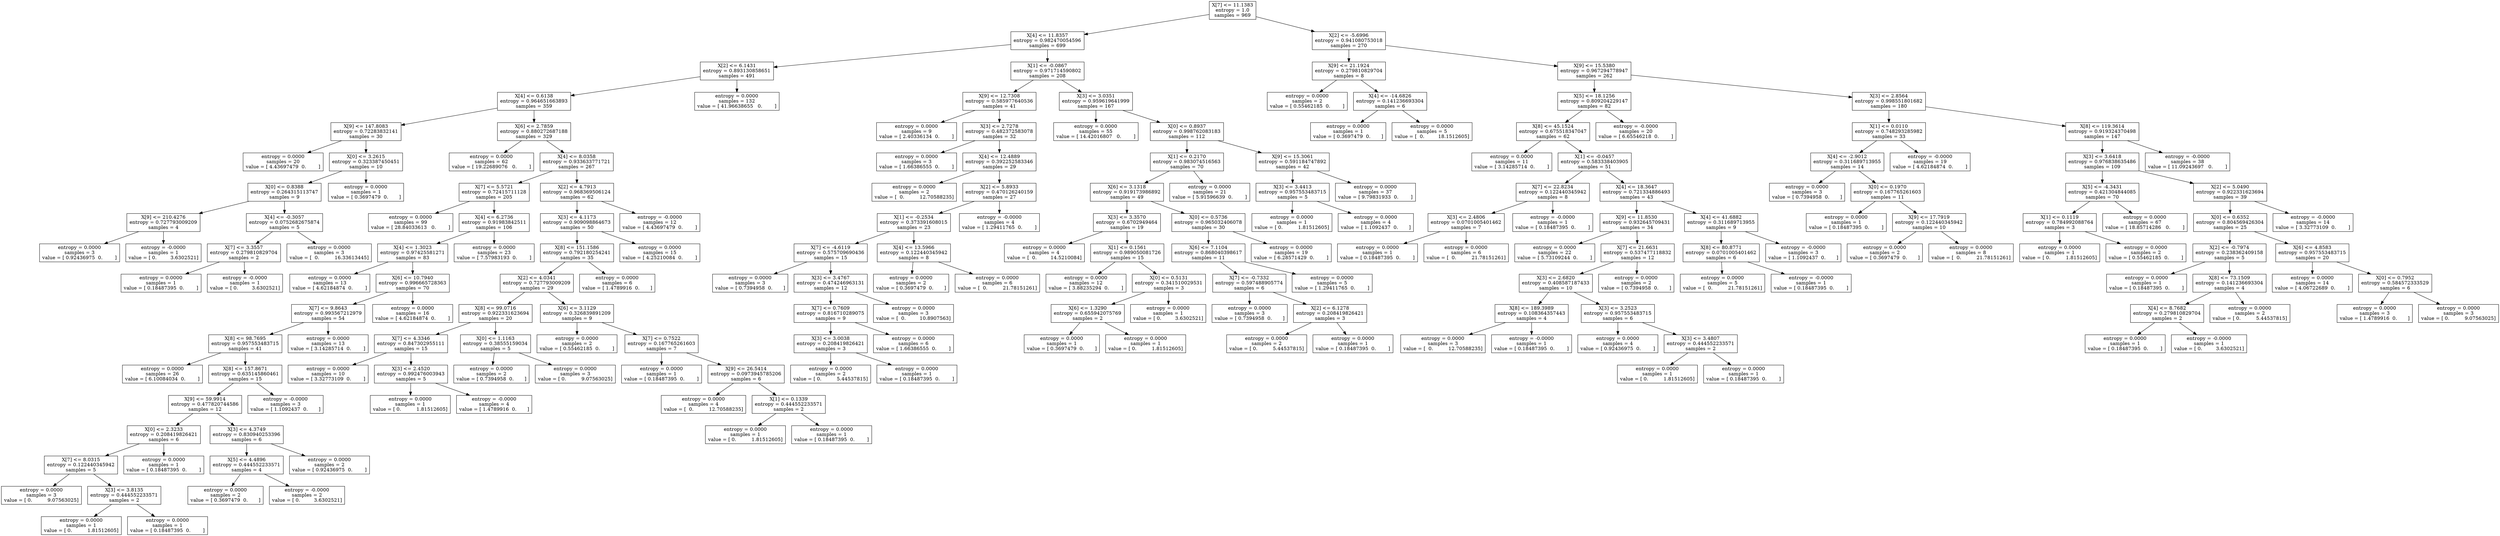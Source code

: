 digraph Tree {
0 [label="X[7] <= 11.1383\nentropy = 1.0\nsamples = 969", shape="box"] ;
1 [label="X[4] <= 11.8357\nentropy = 0.982470054596\nsamples = 699", shape="box"] ;
0 -> 1 ;
2 [label="X[2] <= 6.1431\nentropy = 0.893130858651\nsamples = 491", shape="box"] ;
1 -> 2 ;
3 [label="X[4] <= 0.6138\nentropy = 0.964651663893\nsamples = 359", shape="box"] ;
2 -> 3 ;
4 [label="X[9] <= 147.8083\nentropy = 0.72283832141\nsamples = 30", shape="box"] ;
3 -> 4 ;
5 [label="entropy = 0.0000\nsamples = 20\nvalue = [ 4.43697479  0.        ]", shape="box"] ;
4 -> 5 ;
6 [label="X[0] <= 3.2615\nentropy = 0.323387450451\nsamples = 10", shape="box"] ;
4 -> 6 ;
7 [label="X[0] <= 0.8388\nentropy = 0.264315113747\nsamples = 9", shape="box"] ;
6 -> 7 ;
8 [label="X[9] <= 210.4276\nentropy = 0.727793009209\nsamples = 4", shape="box"] ;
7 -> 8 ;
9 [label="entropy = 0.0000\nsamples = 3\nvalue = [ 0.92436975  0.        ]", shape="box"] ;
8 -> 9 ;
10 [label="entropy = -0.0000\nsamples = 1\nvalue = [ 0.         3.6302521]", shape="box"] ;
8 -> 10 ;
11 [label="X[4] <= -0.3057\nentropy = 0.0752682675874\nsamples = 5", shape="box"] ;
7 -> 11 ;
12 [label="X[7] <= 3.3557\nentropy = 0.279810829704\nsamples = 2", shape="box"] ;
11 -> 12 ;
13 [label="entropy = 0.0000\nsamples = 1\nvalue = [ 0.18487395  0.        ]", shape="box"] ;
12 -> 13 ;
14 [label="entropy = -0.0000\nsamples = 1\nvalue = [ 0.         3.6302521]", shape="box"] ;
12 -> 14 ;
15 [label="entropy = 0.0000\nsamples = 3\nvalue = [  0.          16.33613445]", shape="box"] ;
11 -> 15 ;
16 [label="entropy = 0.0000\nsamples = 1\nvalue = [ 0.3697479  0.       ]", shape="box"] ;
6 -> 16 ;
17 [label="X[6] <= 2.7859\nentropy = 0.880272687188\nsamples = 329", shape="box"] ;
3 -> 17 ;
18 [label="entropy = 0.0000\nsamples = 62\nvalue = [ 19.22689076   0.        ]", shape="box"] ;
17 -> 18 ;
19 [label="X[4] <= 8.0358\nentropy = 0.933633771721\nsamples = 267", shape="box"] ;
17 -> 19 ;
20 [label="X[7] <= 5.5721\nentropy = 0.72415711128\nsamples = 205", shape="box"] ;
19 -> 20 ;
21 [label="entropy = 0.0000\nsamples = 99\nvalue = [ 28.84033613   0.        ]", shape="box"] ;
20 -> 21 ;
22 [label="X[4] <= 6.2736\nentropy = 0.91983842511\nsamples = 106", shape="box"] ;
20 -> 22 ;
23 [label="X[4] <= 1.3023\nentropy = 0.97425581271\nsamples = 83", shape="box"] ;
22 -> 23 ;
24 [label="entropy = 0.0000\nsamples = 13\nvalue = [ 4.62184874  0.        ]", shape="box"] ;
23 -> 24 ;
25 [label="X[6] <= 10.7940\nentropy = 0.996665728363\nsamples = 70", shape="box"] ;
23 -> 25 ;
26 [label="X[7] <= 9.8643\nentropy = 0.993567212979\nsamples = 54", shape="box"] ;
25 -> 26 ;
27 [label="X[8] <= 98.7695\nentropy = 0.957553483715\nsamples = 41", shape="box"] ;
26 -> 27 ;
28 [label="entropy = 0.0000\nsamples = 26\nvalue = [ 6.10084034  0.        ]", shape="box"] ;
27 -> 28 ;
29 [label="X[8] <= 157.8671\nentropy = 0.635145860461\nsamples = 15", shape="box"] ;
27 -> 29 ;
30 [label="X[9] <= 59.9914\nentropy = 0.477820744586\nsamples = 12", shape="box"] ;
29 -> 30 ;
31 [label="X[0] <= 2.3233\nentropy = 0.208419826421\nsamples = 6", shape="box"] ;
30 -> 31 ;
32 [label="X[7] <= 8.0315\nentropy = 0.122440345942\nsamples = 5", shape="box"] ;
31 -> 32 ;
33 [label="entropy = 0.0000\nsamples = 3\nvalue = [ 0.          9.07563025]", shape="box"] ;
32 -> 33 ;
34 [label="X[3] <= 3.8135\nentropy = 0.444552233571\nsamples = 2", shape="box"] ;
32 -> 34 ;
35 [label="entropy = 0.0000\nsamples = 1\nvalue = [ 0.          1.81512605]", shape="box"] ;
34 -> 35 ;
36 [label="entropy = 0.0000\nsamples = 1\nvalue = [ 0.18487395  0.        ]", shape="box"] ;
34 -> 36 ;
37 [label="entropy = 0.0000\nsamples = 1\nvalue = [ 0.18487395  0.        ]", shape="box"] ;
31 -> 37 ;
38 [label="X[3] <= 4.3749\nentropy = 0.830940253396\nsamples = 6", shape="box"] ;
30 -> 38 ;
39 [label="X[5] <= 4.4896\nentropy = 0.444552233571\nsamples = 4", shape="box"] ;
38 -> 39 ;
40 [label="entropy = 0.0000\nsamples = 2\nvalue = [ 0.3697479  0.       ]", shape="box"] ;
39 -> 40 ;
41 [label="entropy = -0.0000\nsamples = 2\nvalue = [ 0.         3.6302521]", shape="box"] ;
39 -> 41 ;
42 [label="entropy = 0.0000\nsamples = 2\nvalue = [ 0.92436975  0.        ]", shape="box"] ;
38 -> 42 ;
43 [label="entropy = -0.0000\nsamples = 3\nvalue = [ 1.1092437  0.       ]", shape="box"] ;
29 -> 43 ;
44 [label="entropy = 0.0000\nsamples = 13\nvalue = [ 3.14285714  0.        ]", shape="box"] ;
26 -> 44 ;
45 [label="entropy = 0.0000\nsamples = 16\nvalue = [ 4.62184874  0.        ]", shape="box"] ;
25 -> 45 ;
46 [label="entropy = 0.0000\nsamples = 23\nvalue = [ 7.57983193  0.        ]", shape="box"] ;
22 -> 46 ;
47 [label="X[2] <= 4.7913\nentropy = 0.968369506124\nsamples = 62", shape="box"] ;
19 -> 47 ;
48 [label="X[3] <= 4.1173\nentropy = 0.909098864673\nsamples = 50", shape="box"] ;
47 -> 48 ;
49 [label="X[8] <= 151.1586\nentropy = 0.792180254241\nsamples = 35", shape="box"] ;
48 -> 49 ;
50 [label="X[2] <= 4.0341\nentropy = 0.727793009209\nsamples = 29", shape="box"] ;
49 -> 50 ;
51 [label="X[8] <= 99.0716\nentropy = 0.922331623694\nsamples = 20", shape="box"] ;
50 -> 51 ;
52 [label="X[7] <= 4.3346\nentropy = 0.847302955111\nsamples = 15", shape="box"] ;
51 -> 52 ;
53 [label="entropy = 0.0000\nsamples = 10\nvalue = [ 3.32773109  0.        ]", shape="box"] ;
52 -> 53 ;
54 [label="X[3] <= 2.4520\nentropy = 0.992476003943\nsamples = 5", shape="box"] ;
52 -> 54 ;
55 [label="entropy = 0.0000\nsamples = 1\nvalue = [ 0.          1.81512605]", shape="box"] ;
54 -> 55 ;
56 [label="entropy = -0.0000\nsamples = 4\nvalue = [ 1.4789916  0.       ]", shape="box"] ;
54 -> 56 ;
57 [label="X[0] <= 1.1163\nentropy = 0.38555159034\nsamples = 5", shape="box"] ;
51 -> 57 ;
58 [label="entropy = 0.0000\nsamples = 2\nvalue = [ 0.7394958  0.       ]", shape="box"] ;
57 -> 58 ;
59 [label="entropy = 0.0000\nsamples = 3\nvalue = [ 0.          9.07563025]", shape="box"] ;
57 -> 59 ;
60 [label="X[6] <= 3.1129\nentropy = 0.326839891209\nsamples = 9", shape="box"] ;
50 -> 60 ;
61 [label="entropy = 0.0000\nsamples = 2\nvalue = [ 0.55462185  0.        ]", shape="box"] ;
60 -> 61 ;
62 [label="X[7] <= 0.7522\nentropy = 0.167765261603\nsamples = 7", shape="box"] ;
60 -> 62 ;
63 [label="entropy = 0.0000\nsamples = 1\nvalue = [ 0.18487395  0.        ]", shape="box"] ;
62 -> 63 ;
64 [label="X[9] <= 26.5414\nentropy = 0.0973945785206\nsamples = 6", shape="box"] ;
62 -> 64 ;
65 [label="entropy = 0.0000\nsamples = 4\nvalue = [  0.          12.70588235]", shape="box"] ;
64 -> 65 ;
66 [label="X[1] <= 0.1339\nentropy = 0.444552233571\nsamples = 2", shape="box"] ;
64 -> 66 ;
67 [label="entropy = 0.0000\nsamples = 1\nvalue = [ 0.          1.81512605]", shape="box"] ;
66 -> 67 ;
68 [label="entropy = 0.0000\nsamples = 1\nvalue = [ 0.18487395  0.        ]", shape="box"] ;
66 -> 68 ;
69 [label="entropy = 0.0000\nsamples = 6\nvalue = [ 1.4789916  0.       ]", shape="box"] ;
49 -> 69 ;
70 [label="entropy = 0.0000\nsamples = 15\nvalue = [ 4.25210084  0.        ]", shape="box"] ;
48 -> 70 ;
71 [label="entropy = -0.0000\nsamples = 12\nvalue = [ 4.43697479  0.        ]", shape="box"] ;
47 -> 71 ;
72 [label="entropy = 0.0000\nsamples = 132\nvalue = [ 41.96638655   0.        ]", shape="box"] ;
2 -> 72 ;
73 [label="X[1] <= -0.0867\nentropy = 0.971714590802\nsamples = 208", shape="box"] ;
1 -> 73 ;
74 [label="X[9] <= 12.7308\nentropy = 0.585977640536\nsamples = 41", shape="box"] ;
73 -> 74 ;
75 [label="entropy = 0.0000\nsamples = 9\nvalue = [ 2.40336134  0.        ]", shape="box"] ;
74 -> 75 ;
76 [label="X[3] <= 2.7278\nentropy = 0.482372583078\nsamples = 32", shape="box"] ;
74 -> 76 ;
77 [label="entropy = 0.0000\nsamples = 3\nvalue = [ 1.66386555  0.        ]", shape="box"] ;
76 -> 77 ;
78 [label="X[4] <= 12.4889\nentropy = 0.392252583346\nsamples = 29", shape="box"] ;
76 -> 78 ;
79 [label="entropy = 0.0000\nsamples = 2\nvalue = [  0.          12.70588235]", shape="box"] ;
78 -> 79 ;
80 [label="X[2] <= 5.8933\nentropy = 0.470126240159\nsamples = 27", shape="box"] ;
78 -> 80 ;
81 [label="X[1] <= -0.2534\nentropy = 0.373391608015\nsamples = 23", shape="box"] ;
80 -> 81 ;
82 [label="X[7] <= -4.6119\nentropy = 0.575709690436\nsamples = 15", shape="box"] ;
81 -> 82 ;
83 [label="entropy = 0.0000\nsamples = 3\nvalue = [ 0.7394958  0.       ]", shape="box"] ;
82 -> 83 ;
84 [label="X[3] <= 3.4767\nentropy = 0.474246963131\nsamples = 12", shape="box"] ;
82 -> 84 ;
85 [label="X[7] <= 0.7609\nentropy = 0.816710289075\nsamples = 9", shape="box"] ;
84 -> 85 ;
86 [label="X[3] <= 3.0038\nentropy = 0.208419826421\nsamples = 3", shape="box"] ;
85 -> 86 ;
87 [label="entropy = 0.0000\nsamples = 2\nvalue = [ 0.          5.44537815]", shape="box"] ;
86 -> 87 ;
88 [label="entropy = 0.0000\nsamples = 1\nvalue = [ 0.18487395  0.        ]", shape="box"] ;
86 -> 88 ;
89 [label="entropy = 0.0000\nsamples = 6\nvalue = [ 1.66386555  0.        ]", shape="box"] ;
85 -> 89 ;
90 [label="entropy = 0.0000\nsamples = 3\nvalue = [  0.         10.8907563]", shape="box"] ;
84 -> 90 ;
91 [label="X[4] <= 13.5966\nentropy = 0.122440345942\nsamples = 8", shape="box"] ;
81 -> 91 ;
92 [label="entropy = 0.0000\nsamples = 2\nvalue = [ 0.3697479  0.       ]", shape="box"] ;
91 -> 92 ;
93 [label="entropy = 0.0000\nsamples = 6\nvalue = [  0.          21.78151261]", shape="box"] ;
91 -> 93 ;
94 [label="entropy = -0.0000\nsamples = 4\nvalue = [ 1.29411765  0.        ]", shape="box"] ;
80 -> 94 ;
95 [label="X[3] <= 3.0351\nentropy = 0.959619641999\nsamples = 167", shape="box"] ;
73 -> 95 ;
96 [label="entropy = 0.0000\nsamples = 55\nvalue = [ 14.42016807   0.        ]", shape="box"] ;
95 -> 96 ;
97 [label="X[0] <= 0.8937\nentropy = 0.998762083183\nsamples = 112", shape="box"] ;
95 -> 97 ;
98 [label="X[1] <= 0.2170\nentropy = 0.983074516563\nsamples = 70", shape="box"] ;
97 -> 98 ;
99 [label="X[6] <= 3.1318\nentropy = 0.919173986892\nsamples = 49", shape="box"] ;
98 -> 99 ;
100 [label="X[3] <= 3.3570\nentropy = 0.6702949464\nsamples = 19", shape="box"] ;
99 -> 100 ;
101 [label="entropy = 0.0000\nsamples = 4\nvalue = [  0.         14.5210084]", shape="box"] ;
100 -> 101 ;
102 [label="X[1] <= 0.1561\nentropy = 0.989050081726\nsamples = 15", shape="box"] ;
100 -> 102 ;
103 [label="entropy = 0.0000\nsamples = 12\nvalue = [ 3.88235294  0.        ]", shape="box"] ;
102 -> 103 ;
104 [label="X[0] <= 0.5131\nentropy = 0.341510029531\nsamples = 3", shape="box"] ;
102 -> 104 ;
105 [label="X[6] <= 1.3290\nentropy = 0.655942075769\nsamples = 2", shape="box"] ;
104 -> 105 ;
106 [label="entropy = 0.0000\nsamples = 1\nvalue = [ 0.3697479  0.       ]", shape="box"] ;
105 -> 106 ;
107 [label="entropy = 0.0000\nsamples = 1\nvalue = [ 0.          1.81512605]", shape="box"] ;
105 -> 107 ;
108 [label="entropy = 0.0000\nsamples = 1\nvalue = [ 0.         3.6302521]", shape="box"] ;
104 -> 108 ;
109 [label="X[0] <= 0.5736\nentropy = 0.965032406078\nsamples = 30", shape="box"] ;
99 -> 109 ;
110 [label="X[6] <= 7.1104\nentropy = 0.868040398617\nsamples = 11", shape="box"] ;
109 -> 110 ;
111 [label="X[7] <= -0.7332\nentropy = 0.597488905774\nsamples = 6", shape="box"] ;
110 -> 111 ;
112 [label="entropy = 0.0000\nsamples = 3\nvalue = [ 0.7394958  0.       ]", shape="box"] ;
111 -> 112 ;
113 [label="X[2] <= 6.1278\nentropy = 0.208419826421\nsamples = 3", shape="box"] ;
111 -> 113 ;
114 [label="entropy = 0.0000\nsamples = 2\nvalue = [ 0.          5.44537815]", shape="box"] ;
113 -> 114 ;
115 [label="entropy = 0.0000\nsamples = 1\nvalue = [ 0.18487395  0.        ]", shape="box"] ;
113 -> 115 ;
116 [label="entropy = 0.0000\nsamples = 5\nvalue = [ 1.29411765  0.        ]", shape="box"] ;
110 -> 116 ;
117 [label="entropy = 0.0000\nsamples = 19\nvalue = [ 6.28571429  0.        ]", shape="box"] ;
109 -> 117 ;
118 [label="entropy = 0.0000\nsamples = 21\nvalue = [ 5.91596639  0.        ]", shape="box"] ;
98 -> 118 ;
119 [label="X[9] <= 15.3061\nentropy = 0.591184747892\nsamples = 42", shape="box"] ;
97 -> 119 ;
120 [label="X[3] <= 3.4413\nentropy = 0.957553483715\nsamples = 5", shape="box"] ;
119 -> 120 ;
121 [label="entropy = 0.0000\nsamples = 1\nvalue = [ 0.          1.81512605]", shape="box"] ;
120 -> 121 ;
122 [label="entropy = 0.0000\nsamples = 4\nvalue = [ 1.1092437  0.       ]", shape="box"] ;
120 -> 122 ;
123 [label="entropy = 0.0000\nsamples = 37\nvalue = [ 9.79831933  0.        ]", shape="box"] ;
119 -> 123 ;
124 [label="X[2] <= -5.6996\nentropy = 0.941080753018\nsamples = 270", shape="box"] ;
0 -> 124 ;
125 [label="X[9] <= 21.1924\nentropy = 0.279810829704\nsamples = 8", shape="box"] ;
124 -> 125 ;
126 [label="entropy = 0.0000\nsamples = 2\nvalue = [ 0.55462185  0.        ]", shape="box"] ;
125 -> 126 ;
127 [label="X[4] <= -14.6826\nentropy = 0.141236693304\nsamples = 6", shape="box"] ;
125 -> 127 ;
128 [label="entropy = 0.0000\nsamples = 1\nvalue = [ 0.3697479  0.       ]", shape="box"] ;
127 -> 128 ;
129 [label="entropy = 0.0000\nsamples = 5\nvalue = [  0.         18.1512605]", shape="box"] ;
127 -> 129 ;
130 [label="X[9] <= 15.5380\nentropy = 0.967294778947\nsamples = 262", shape="box"] ;
124 -> 130 ;
131 [label="X[5] <= 18.1256\nentropy = 0.809204229147\nsamples = 82", shape="box"] ;
130 -> 131 ;
132 [label="X[8] <= 45.1524\nentropy = 0.675518347047\nsamples = 62", shape="box"] ;
131 -> 132 ;
133 [label="entropy = 0.0000\nsamples = 11\nvalue = [ 3.14285714  0.        ]", shape="box"] ;
132 -> 133 ;
134 [label="X[1] <= -0.0457\nentropy = 0.583338403905\nsamples = 51", shape="box"] ;
132 -> 134 ;
135 [label="X[7] <= 22.8234\nentropy = 0.122440345942\nsamples = 8", shape="box"] ;
134 -> 135 ;
136 [label="X[3] <= 2.4806\nentropy = 0.0701005401462\nsamples = 7", shape="box"] ;
135 -> 136 ;
137 [label="entropy = 0.0000\nsamples = 1\nvalue = [ 0.18487395  0.        ]", shape="box"] ;
136 -> 137 ;
138 [label="entropy = 0.0000\nsamples = 6\nvalue = [  0.          21.78151261]", shape="box"] ;
136 -> 138 ;
139 [label="entropy = -0.0000\nsamples = 1\nvalue = [ 0.18487395  0.        ]", shape="box"] ;
135 -> 139 ;
140 [label="X[4] <= 18.3647\nentropy = 0.721334886493\nsamples = 43", shape="box"] ;
134 -> 140 ;
141 [label="X[9] <= 11.8530\nentropy = 0.932645709431\nsamples = 34", shape="box"] ;
140 -> 141 ;
142 [label="entropy = 0.0000\nsamples = 22\nvalue = [ 5.73109244  0.        ]", shape="box"] ;
141 -> 142 ;
143 [label="X[7] <= 21.6631\nentropy = 0.537477118832\nsamples = 12", shape="box"] ;
141 -> 143 ;
144 [label="X[3] <= 2.6820\nentropy = 0.408587187433\nsamples = 10", shape="box"] ;
143 -> 144 ;
145 [label="X[8] <= 189.3989\nentropy = 0.108364357443\nsamples = 4", shape="box"] ;
144 -> 145 ;
146 [label="entropy = 0.0000\nsamples = 3\nvalue = [  0.          12.70588235]", shape="box"] ;
145 -> 146 ;
147 [label="entropy = -0.0000\nsamples = 1\nvalue = [ 0.18487395  0.        ]", shape="box"] ;
145 -> 147 ;
148 [label="X[3] <= 3.2523\nentropy = 0.957553483715\nsamples = 6", shape="box"] ;
144 -> 148 ;
149 [label="entropy = 0.0000\nsamples = 4\nvalue = [ 0.92436975  0.        ]", shape="box"] ;
148 -> 149 ;
150 [label="X[3] <= 3.4807\nentropy = 0.444552233571\nsamples = 2", shape="box"] ;
148 -> 150 ;
151 [label="entropy = 0.0000\nsamples = 1\nvalue = [ 0.          1.81512605]", shape="box"] ;
150 -> 151 ;
152 [label="entropy = 0.0000\nsamples = 1\nvalue = [ 0.18487395  0.        ]", shape="box"] ;
150 -> 152 ;
153 [label="entropy = 0.0000\nsamples = 2\nvalue = [ 0.7394958  0.       ]", shape="box"] ;
143 -> 153 ;
154 [label="X[4] <= 41.6882\nentropy = 0.311689713955\nsamples = 9", shape="box"] ;
140 -> 154 ;
155 [label="X[8] <= 80.8771\nentropy = 0.0701005401462\nsamples = 6", shape="box"] ;
154 -> 155 ;
156 [label="entropy = 0.0000\nsamples = 5\nvalue = [  0.          21.78151261]", shape="box"] ;
155 -> 156 ;
157 [label="entropy = -0.0000\nsamples = 1\nvalue = [ 0.18487395  0.        ]", shape="box"] ;
155 -> 157 ;
158 [label="entropy = -0.0000\nsamples = 3\nvalue = [ 1.1092437  0.       ]", shape="box"] ;
154 -> 158 ;
159 [label="entropy = -0.0000\nsamples = 20\nvalue = [ 6.65546218  0.        ]", shape="box"] ;
131 -> 159 ;
160 [label="X[3] <= 2.8564\nentropy = 0.998551801682\nsamples = 180", shape="box"] ;
130 -> 160 ;
161 [label="X[1] <= 0.0110\nentropy = 0.748293285982\nsamples = 33", shape="box"] ;
160 -> 161 ;
162 [label="X[4] <= -2.9012\nentropy = 0.311689713955\nsamples = 14", shape="box"] ;
161 -> 162 ;
163 [label="entropy = 0.0000\nsamples = 3\nvalue = [ 0.7394958  0.       ]", shape="box"] ;
162 -> 163 ;
164 [label="X[0] <= 0.1970\nentropy = 0.167765261603\nsamples = 11", shape="box"] ;
162 -> 164 ;
165 [label="entropy = 0.0000\nsamples = 1\nvalue = [ 0.18487395  0.        ]", shape="box"] ;
164 -> 165 ;
166 [label="X[9] <= 17.7919\nentropy = 0.122440345942\nsamples = 10", shape="box"] ;
164 -> 166 ;
167 [label="entropy = 0.0000\nsamples = 2\nvalue = [ 0.3697479  0.       ]", shape="box"] ;
166 -> 167 ;
168 [label="entropy = 0.0000\nsamples = 8\nvalue = [  0.          21.78151261]", shape="box"] ;
166 -> 168 ;
169 [label="entropy = -0.0000\nsamples = 19\nvalue = [ 4.62184874  0.        ]", shape="box"] ;
161 -> 169 ;
170 [label="X[8] <= 119.3614\nentropy = 0.919324370498\nsamples = 147", shape="box"] ;
160 -> 170 ;
171 [label="X[3] <= 3.6418\nentropy = 0.976838635486\nsamples = 109", shape="box"] ;
170 -> 171 ;
172 [label="X[5] <= -4.3431\nentropy = 0.421304844085\nsamples = 70", shape="box"] ;
171 -> 172 ;
173 [label="X[1] <= 0.1119\nentropy = 0.784992088764\nsamples = 3", shape="box"] ;
172 -> 173 ;
174 [label="entropy = 0.0000\nsamples = 1\nvalue = [ 0.          1.81512605]", shape="box"] ;
173 -> 174 ;
175 [label="entropy = 0.0000\nsamples = 2\nvalue = [ 0.55462185  0.        ]", shape="box"] ;
173 -> 175 ;
176 [label="entropy = 0.0000\nsamples = 67\nvalue = [ 18.85714286   0.        ]", shape="box"] ;
172 -> 176 ;
177 [label="X[2] <= 5.0490\nentropy = 0.922331623694\nsamples = 39", shape="box"] ;
171 -> 177 ;
178 [label="X[0] <= 0.6352\nentropy = 0.804569426304\nsamples = 25", shape="box"] ;
177 -> 178 ;
179 [label="X[2] <= -0.7974\nentropy = 0.238362409158\nsamples = 5", shape="box"] ;
178 -> 179 ;
180 [label="entropy = 0.0000\nsamples = 1\nvalue = [ 0.18487395  0.        ]", shape="box"] ;
179 -> 180 ;
181 [label="X[8] <= 73.1509\nentropy = 0.141236693304\nsamples = 4", shape="box"] ;
179 -> 181 ;
182 [label="X[4] <= 8.7682\nentropy = 0.279810829704\nsamples = 2", shape="box"] ;
181 -> 182 ;
183 [label="entropy = 0.0000\nsamples = 1\nvalue = [ 0.18487395  0.        ]", shape="box"] ;
182 -> 183 ;
184 [label="entropy = -0.0000\nsamples = 1\nvalue = [ 0.         3.6302521]", shape="box"] ;
182 -> 184 ;
185 [label="entropy = 0.0000\nsamples = 2\nvalue = [ 0.          5.44537815]", shape="box"] ;
181 -> 185 ;
186 [label="X[6] <= 4.8583\nentropy = 0.957553483715\nsamples = 20", shape="box"] ;
178 -> 186 ;
187 [label="entropy = 0.0000\nsamples = 14\nvalue = [ 4.06722689  0.        ]", shape="box"] ;
186 -> 187 ;
188 [label="X[0] <= 0.7952\nentropy = 0.584572333529\nsamples = 6", shape="box"] ;
186 -> 188 ;
189 [label="entropy = 0.0000\nsamples = 3\nvalue = [ 1.4789916  0.       ]", shape="box"] ;
188 -> 189 ;
190 [label="entropy = 0.0000\nsamples = 3\nvalue = [ 0.          9.07563025]", shape="box"] ;
188 -> 190 ;
191 [label="entropy = -0.0000\nsamples = 14\nvalue = [ 3.32773109  0.        ]", shape="box"] ;
177 -> 191 ;
192 [label="entropy = -0.0000\nsamples = 38\nvalue = [ 11.09243697   0.        ]", shape="box"] ;
170 -> 192 ;
}